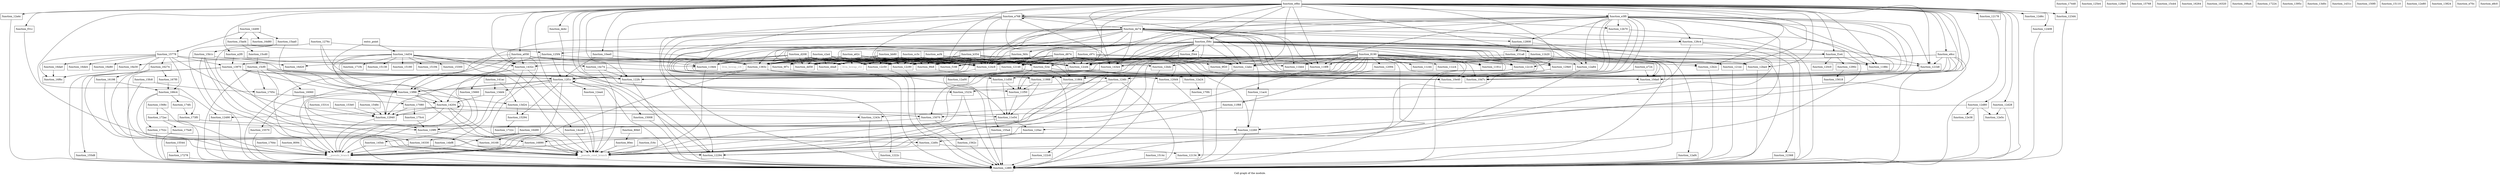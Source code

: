 digraph "Call graph of the module." {
  label="Call graph of the module.";
  node [shape=record];

  Node_function_1191c [label="{function_1191c}"];
  Node_function_11988 [label="{function_11988}"];
  Node_function_123d4 [label="{function_123d4}"];
  Node_function_11ac4 [label="{function_11ac4}"];
  Node_function_11b20 [label="{function_11b20}"];
  Node_function_11bb4 [label="{function_11bb4}"];
  Node_function_12408 [label="{function_12408}"];
  Node_function_11c44 [label="{function_11c44}"];
  Node_function_11cc4 [label="{function_11cc4}"];
  Node_function_121ec [label="{function_121ec}"];
  Node_function_12a24 [label="{function_12a24}"];
  Node_function_f188 [label="{function_f188}"];
  Node_function_f1e4 [label="{function_f1e4}"];
  Node_function_1222c [label="{function_1222c}"];
  Node_function_12b70 [label="{function_12b70}"];
  Node_function_11864 [label="{function_11864}"];
  Node_function_1243c [label="{function_1243c}"];
  Node_function_12148 [label="{function_12148}"];
  Node_function_11d58 [label="{function_11d58}"];
  Node_function_12490 [label="{function_12490}"];
  Node_function_11e54 [label="{function_11e54}"];
  Node_function_124c8 [label="{function_124c8}"];
  Node_function_11f50 [label="{function_11f50}"];
  Node_function_124fc [label="{function_124fc}"];
  Node_function_12a4c [label="{function_12a4c}"];
  Node_function_12260 [label="{function_12260}"];
  Node_function_125e4 [label="{function_125e4}"];
  Node_function_f24c [label="{function_f24c}"];
  Node_function_f31c [label="{function_f31c}"];
  Node_function_f344 [label="{function_f344}"];
  Node_function_11f68 [label="{function_11f68}"];
  Node_function_125f4 [label="{function_125f4}"];
  Node_function_126c4 [label="{function_126c4}"];
  Node_function_12a84 [label="{function_12a84}"];
  Node_function_12294 [label="{function_12294}"];
  Node_function_12abc [label="{function_12abc}"];
  Node_function_122c8 [label="{function_122c8}"];
  Node_function_122fc [label="{function_122fc}"];
  Node_function_12af4 [label="{function_12af4}"];
  Node_function_f40c [label="{function_f40c}"];
  Node_function_12094 [label="{function_12094}"];
  Node_function_f56c [label="{function_f56c}"];
  Node_function_1188c [label="{function_1188c}"];
  Node_function_1276c [label="{function_1276c}"];
  Node_function_12808 [label="{function_12808}"];
  Node_function_120ac [label="{function_120ac}"];
  Node_function_10d7c [label="{function_10d7c}"];
  Node_function_12b2c [label="{function_12b2c}"];
  Node_function_118d4 [label="{function_118d4}"];
  Node_function_128e0 [label="{function_128e0}"];
  Node_function_12178 [label="{function_12178}"];
  Node_function_128f0 [label="{function_128f0}"];
  Node_function_120c0 [label="{function_120c0}"];
  Node_function_1290c [label="{function_1290c}"];
  Node_function_12940 [label="{function_12940}"];
  Node_function_10da0 [label="{function_10da0}"];
  Node_function_10e40 [label="{function_10e40}"];
  Node_function_12368 [label="{function_12368}"];
  Node_function_121b8 [label="{function_121b8}"];
  Node_function_120d4 [label="{function_120d4}"];
  Node_function_129e0 [label="{function_129e0}"];
  Node_function_12134 [label="{function_12134}"];
  Node_function_129f0 [label="{function_129f0}"];
  Node_function_10ee0 [label="{function_10ee0}"];
  Node_function_12ba4 [label="{function_12ba4}"];
  Node_function_118f8 [label="{function_118f8}"];
  Node_function_12a00 [label="{function_12a00}"];
  Node_function_1562c [label="{function_1562c}"];
  Node_function_15660 [label="{function_15660}"];
  Node_function_1568c [label="{function_1568c}"];
  Node_function_15768 [label="{function_15768}"];
  Node_function_15778 [label="{function_15778}"];
  Node_function_15aa0 [label="{function_15aa0}"];
  Node_function_15ad4 [label="{function_15ad4}"];
  Node_function_15b1c [label="{function_15b1c}"];
  Node_function_15cb4 [label="{function_15cb4}"];
  Node_function_15cd0 [label="{function_15cd0}"];
  Node_function_15cf0 [label="{function_15cf0}"];
  Node_function_15fc8 [label="{function_15fc8}"];
  Node_function_16060 [label="{function_16060}"];
  Node_function_16168 [label="{function_16168}"];
  Node_function_16198 [label="{function_16198}"];
  Node_function_16264 [label="{function_16264}"];
  Node_function_16274 [label="{function_16274}"];
  Node_function_16320 [label="{function_16320}"];
  Node_function_16330 [label="{function_16330}"];
  Node_function_16490 [label="{function_16490}"];
  Node_function_166a4 [label="{function_166a4}"];
  Node_function_166c4 [label="{function_166c4}"];
  Node_function_167f0 [label="{function_167f0}"];
  Node_function_16890 [label="{function_16890}"];
  Node_function_16d20 [label="{function_16d20}"];
  Node_function_16d80 [label="{function_16d80}"];
  Node_function_16da0 [label="{function_16da0}"];
  Node_function_16de4 [label="{function_16de4}"];
  Node_function_16e30 [label="{function_16e30}"];
  Node_function_16e80 [label="{function_16e80}"];
  Node_function_16f6c [label="{function_16f6c}"];
  Node_function_1705c [label="{function_1705c}"];
  Node_function_17080 [label="{function_17080}"];
  Node_function_170fc [label="{function_170fc}"];
  Node_function_171f4 [label="{function_171f4}"];
  Node_function_17224 [label="{function_17224}"];
  Node_function_1722c [label="{function_1722c}"];
  Node_function_17278 [label="{function_17278}"];
  Node_function_172ac [label="{function_172ac}"];
  Node_function_173f0 [label="{function_173f0}"];
  Node_function_17448 [label="{function_17448}"];
  Node_function_174fc [label="{function_174fc}"];
  Node_function_1752c [label="{function_1752c}"];
  Node_function_175c4 [label="{function_175c4}"];
  Node_function_175e8 [label="{function_175e8}"];
  Node_function_1764c [label="{function_1764c}"];
  Node_llvm_bswap_i32 [color="gray50", fontcolor="gray50", label="{llvm_bswap_i32}"];
  Node_llvm_bswap_i16 [color="gray50", fontcolor="gray50", label="{llvm_bswap_i16}"];
  Node_function_1395c [label="{function_1395c}"];
  Node_function_13970 [label="{function_13970}"];
  Node_function_13d0c [label="{function_13d0c}"];
  Node_function_13d24 [label="{function_13d24}"];
  Node_function_13dd4 [label="{function_13dd4}"];
  Node_function_13f88 [label="{function_13f88}"];
  Node_function_141ac [label="{function_141ac}"];
  Node_function_14204 [label="{function_14204}"];
  Node_function_1431c [label="{function_1431c}"];
  Node_function_1432c [label="{function_1432c}"];
  Node_function_143e4 [label="{function_143e4}"];
  Node_function_14490 [label="{function_14490}"];
  Node_function_145dc [label="{function_145dc}"];
  Node_function_14cc8 [label="{function_14cc8}"];
  Node_function_14d34 [label="{function_14d34}"];
  Node_function_15008 [label="{function_15008}"];
  Node_function_15070 [label="{function_15070}"];
  Node_function_150f0 [label="{function_150f0}"];
  Node_function_15110 [label="{function_15110}"];
  Node_function_15138 [label="{function_15138}"];
  Node_function_1514c [label="{function_1514c}"];
  Node_function_15180 [label="{function_15180}"];
  Node_function_15194 [label="{function_15194}"];
  Node_function_151a8 [label="{function_151a8}"];
  Node_function_1523c [label="{function_1523c}"];
  Node_function_15294 [label="{function_15294}"];
  Node_function_15300 [label="{function_15300}"];
  Node_function_15314 [label="{function_15314}"];
  Node_function_153e0 [label="{function_153e0}"];
  Node_function_1548c [label="{function_1548c}"];
  Node_function_15544 [label="{function_15544}"];
  Node_function_15570 [label="{function_15570}"];
  Node_function_155a4 [label="{function_155a4}"];
  Node_function_155d8 [label="{function_155d8}"];
  Node_function_15618 [label="{function_15618}"];
  Node_function_14c74 [label="{function_14c74}"];
  Node_function_14bf8 [label="{function_14bf8}"];
  Node_function_12bdc [label="{function_12bdc}"];
  Node_function_12c18 [label="{function_12c18}"];
  Node_function_12c50 [label="{function_12c50}"];
  Node_function_12c90 [label="{function_12c90}"];
  Node_function_12cd4 [label="{function_12cd4}"];
  Node_function_12d0c [label="{function_12d0c}"];
  Node_function_12d28 [label="{function_12d28}"];
  Node_function_12d6c [label="{function_12d6c}"];
  Node_function_12d80 [label="{function_12d80}"];
  Node_function_12e38 [label="{function_12e38}"];
  Node_function_12e5c [label="{function_12e5c}"];
  Node_function_12e80 [label="{function_12e80}"];
  Node_function_12ea4 [label="{function_12ea4}"];
  Node_function_12f1c [label="{function_12f1c}"];
  Node_function_13824 [label="{function_13824}"];
  Node_function_1383c [label="{function_1383c}"];
  Node___pseudo_branch [color="gray50", fontcolor="gray50", label="{__pseudo_branch}"];
  Node___pseudo_cond_branch [color="gray50", fontcolor="gray50", label="{__pseudo_cond_branch}"];
  Node_function_8094 [label="{function_8094}"];
  Node_function_80b0 [label="{function_80b0}"];
  Node_function_80ec [label="{function_80ec}"];
  Node_entry_point [label="{entry_point}"];
  Node_function_8190 [label="{function_8190}"];
  Node_function_9f20 [label="{function_9f20}"];
  Node_function_9f7c [label="{function_9f7c}"];
  Node_function_9fe8 [label="{function_9fe8}"];
  Node_function_a058 [label="{function_a058}"];
  Node_function_a2f0 [label="{function_a2f0}"];
  Node_function_a62c [label="{function_a62c}"];
  Node_function_acf4 [label="{function_acf4}"];
  Node_function_b354 [label="{function_b354}"];
  Node_function_bb80 [label="{function_bb80}"];
  Node_function_c2a4 [label="{function_c2a4}"];
  Node_function_c97c [label="{function_c97c}"];
  Node_function_cc3c [label="{function_cc3c}"];
  Node_function_d208 [label="{function_d208}"];
  Node_function_d674 [label="{function_d674}"];
  Node_function_dd58 [label="{function_dd58}"];
  Node_function_dda8 [label="{function_dda8}"];
  Node_function_de4c [label="{function_de4c}"];
  Node_function_de74 [label="{function_de74}"];
  Node_function_e3f0 [label="{function_e3f0}"];
  Node_function_e70c [label="{function_e70c}"];
  Node_function_e724 [label="{function_e724}"];
  Node_function_e768 [label="{function_e768}"];
  Node_function_e8c0 [label="{function_e8c0}"];
  Node_function_e8cc [label="{function_e8cc}"];
  Node_function_e9bc [label="{function_e9bc}"];
  Node_function_f16c [label="{function_f16c}"];
  Node_function_11988 -> Node_function_11e54;
  Node_function_11988 -> Node_function_11f50;
  Node_function_123d4 -> Node_function_128f0;
  Node_function_11ac4 -> Node_function_12260;
  Node_function_11b20 -> Node_function_124c8;
  Node_function_11b20 -> Node_function_12abc;
  Node_function_11b20 -> Node_function_12af4;
  Node_function_11b20 -> Node_function_128f0;
  Node_function_11b20 -> Node_function_12cd4;
  Node_function_12408 -> Node_function_128f0;
  Node_function_121ec -> Node_function_128f0;
  Node_function_12a24 -> Node_function_170fc;
  Node_function_f1e4 -> Node_function_12148;
  Node_function_f1e4 -> Node_function_120c0;
  Node_function_f1e4 -> Node_function_1290c;
  Node_function_f1e4 -> Node_function_12134;
  Node_function_1222c -> Node_function_128f0;
  Node_function_12b70 -> Node_function_128f0;
  Node_function_11864 -> Node___pseudo_cond_branch;
  Node_function_1243c -> Node_function_128f0;
  Node_function_12148 -> Node_function_122c8;
  Node_function_11d58 -> Node_function_11e54;
  Node_function_11d58 -> Node_function_11f50;
  Node_function_12490 -> Node_function_128f0;
  Node_function_11e54 -> Node_function_120ac;
  Node_function_11e54 -> Node___pseudo_cond_branch;
  Node_function_124c8 -> Node_function_128f0;
  Node_function_11f50 -> Node_function_11e54;
  Node_function_124fc -> Node_function_128f0;
  Node_function_124fc -> Node_function_13f88;
  Node_function_124fc -> Node___pseudo_branch;
  Node_function_12a4c -> Node_function_128f0;
  Node_function_12260 -> Node_function_128f0;
  Node_function_f24c -> Node_function_11864;
  Node_function_f24c -> Node_function_11f50;
  Node_function_f24c -> Node_function_10d7c;
  Node_function_f24c -> Node_function_10da0;
  Node_function_f24c -> Node_function_10e40;
  Node_function_f24c -> Node_function_12a00;
  Node_function_f31c -> Node_function_12294;
  Node_function_f344 -> Node_function_12abc;
  Node_function_f344 -> Node_function_122fc;
  Node_function_f344 -> Node_function_118f8;
  Node_function_f344 -> Node_function_12cd4;
  Node_function_f344 -> Node___pseudo_cond_branch;
  Node_function_11f68 -> Node_function_120ac;
  Node_function_125f4 -> Node_function_13f88;
  Node_function_125f4 -> Node_function_12f1c;
  Node_function_125f4 -> Node_function_1383c;
  Node_function_126c4 -> Node_function_125f4;
  Node_function_126c4 -> Node_function_128f0;
  Node_function_126c4 -> Node_function_12368;
  Node_function_126c4 -> Node_function_1523c;
  Node_function_12a84 -> Node_function_128f0;
  Node_function_12294 -> Node_function_128f0;
  Node_function_12abc -> Node_function_128f0;
  Node_function_122c8 -> Node_function_128f0;
  Node_function_122fc -> Node_function_128f0;
  Node_function_12af4 -> Node_function_128f0;
  Node_function_f40c -> Node_function_11864;
  Node_function_f40c -> Node_function_118d4;
  Node_function_f40c -> Node_function_13970;
  Node_function_f40c -> Node_function_12f1c;
  Node_function_12094 -> Node_function_11f68;
  Node_function_f56c -> Node_function_1191c;
  Node_function_f56c -> Node_function_11b20;
  Node_function_f56c -> Node_function_121ec;
  Node_function_f56c -> Node_function_f188;
  Node_function_f56c -> Node_function_f1e4;
  Node_function_f56c -> Node_function_12148;
  Node_function_f56c -> Node_function_124c8;
  Node_function_f56c -> Node_function_11f50;
  Node_function_f56c -> Node_function_f344;
  Node_function_f56c -> Node_function_12abc;
  Node_function_f56c -> Node_function_122fc;
  Node_function_f56c -> Node_function_f40c;
  Node_function_f56c -> Node_function_10d7c;
  Node_function_f56c -> Node_function_12b2c;
  Node_function_f56c -> Node_function_128f0;
  Node_function_f56c -> Node_function_10da0;
  Node_function_f56c -> Node_function_10e40;
  Node_function_f56c -> Node_function_121b8;
  Node_function_f56c -> Node_function_129e0;
  Node_function_f56c -> Node_function_129f0;
  Node_function_f56c -> Node_function_12ba4;
  Node_function_f56c -> Node_llvm_bswap_i32;
  Node_function_f56c -> Node_function_1432c;
  Node_function_f56c -> Node_function_12bdc;
  Node_function_f56c -> Node_function_12c18;
  Node_function_f56c -> Node_function_12c50;
  Node_function_f56c -> Node_function_12c90;
  Node_function_f56c -> Node_function_12cd4;
  Node_function_f56c -> Node_function_1383c;
  Node_function_f56c -> Node___pseudo_cond_branch;
  Node_function_f56c -> Node_function_dd58;
  Node_function_f56c -> Node_function_dda8;
  Node_function_1276c -> Node_function_125f4;
  Node_function_1276c -> Node_function_122fc;
  Node_function_1276c -> Node_function_128f0;
  Node_function_1276c -> Node_function_1523c;
  Node_function_12808 -> Node_function_151a8;
  Node_function_12808 -> Node___pseudo_branch;
  Node_function_120ac -> Node_function_12d0c;
  Node_function_12b2c -> Node_function_128f0;
  Node_function_118d4 -> Node___pseudo_cond_branch;
  Node_function_12178 -> Node_function_128f0;
  Node_function_1290c -> Node_function_15618;
  Node_function_12940 -> Node___pseudo_branch;
  Node_function_12368 -> Node_function_128f0;
  Node_function_121b8 -> Node_function_128f0;
  Node_function_120d4 -> Node_function_128f0;
  Node_function_129e0 -> Node_function_16890;
  Node_function_129f0 -> Node_function_16890;
  Node_function_10ee0 -> Node_function_118d4;
  Node_function_10ee0 -> Node_function_12f1c;
  Node_function_12ba4 -> Node_function_128f0;
  Node_function_118f8 -> Node___pseudo_cond_branch;
  Node_function_1562c -> Node_function_128f0;
  Node_function_15660 -> Node_function_128f0;
  Node_function_1568c -> Node_function_172ac;
  Node_function_1568c -> Node___pseudo_branch;
  Node_function_15778 -> Node_function_12940;
  Node_function_15778 -> Node_function_16198;
  Node_function_15778 -> Node_function_16274;
  Node_function_15778 -> Node_function_166c4;
  Node_function_15778 -> Node_function_16d20;
  Node_function_15778 -> Node_function_16da0;
  Node_function_15778 -> Node_function_16de4;
  Node_function_15778 -> Node_function_16e80;
  Node_function_15778 -> Node_function_16f6c;
  Node_function_15778 -> Node_function_13970;
  Node_function_15778 -> Node_function_12f1c;
  Node_function_15aa0 -> Node_function_15b1c;
  Node_function_15aa0 -> Node_function_13f88;
  Node_function_15aa0 -> Node___pseudo_cond_branch;
  Node_function_15ad4 -> Node_function_15cd0;
  Node_function_15ad4 -> Node_function_1383c;
  Node_function_15b1c -> Node_function_124c8;
  Node_function_15b1c -> Node_function_16330;
  Node_function_15b1c -> Node___pseudo_branch;
  Node_function_15b1c -> Node___pseudo_cond_branch;
  Node_function_15cd0 -> Node_function_15cf0;
  Node_function_15cf0 -> Node_function_122fc;
  Node_function_15cf0 -> Node_function_128f0;
  Node_function_15cf0 -> Node_function_120d4;
  Node_function_15cf0 -> Node_function_16060;
  Node_function_15cf0 -> Node_function_1705c;
  Node_function_15cf0 -> Node_function_13f88;
  Node_function_15cf0 -> Node_function_12f1c;
  Node_function_15cf0 -> Node___pseudo_branch;
  Node_function_15fc8 -> Node_function_128f0;
  Node_function_15fc8 -> Node_function_1705c;
  Node_function_16060 -> Node_function_129f0;
  Node_function_16168 -> Node___pseudo_cond_branch;
  Node_function_16198 -> Node_function_166c4;
  Node_function_16198 -> Node___pseudo_branch;
  Node_function_16274 -> Node_function_167f0;
  Node_function_16274 -> Node___pseudo_branch;
  Node_function_16274 -> Node___pseudo_cond_branch;
  Node_function_16330 -> Node___pseudo_branch;
  Node_function_16330 -> Node___pseudo_cond_branch;
  Node_function_16490 -> Node_function_16168;
  Node_function_16490 -> Node_function_16330;
  Node_function_16490 -> Node___pseudo_branch;
  Node_function_166c4 -> Node_function_173f0;
  Node_function_166c4 -> Node_function_174fc;
  Node_function_166c4 -> Node_function_1752c;
  Node_function_166c4 -> Node___pseudo_cond_branch;
  Node_function_167f0 -> Node_function_166c4;
  Node_function_16890 -> Node___pseudo_branch;
  Node_function_16890 -> Node___pseudo_cond_branch;
  Node_function_16da0 -> Node_function_16f6c;
  Node_function_16e30 -> Node_function_16f6c;
  Node_function_1705c -> Node_function_17080;
  Node_function_17080 -> Node_function_1243c;
  Node_function_17080 -> Node_function_12940;
  Node_function_17080 -> Node_function_175c4;
  Node_function_17278 -> Node_function_128f0;
  Node_function_172ac -> Node_function_128f0;
  Node_function_172ac -> Node_function_129f0;
  Node_function_172ac -> Node_function_175e8;
  Node_function_173f0 -> Node_function_12260;
  Node_function_17448 -> Node_function_123d4;
  Node_function_174fc -> Node_function_173f0;
  Node_function_1752c -> Node_function_128f0;
  Node_function_1752c -> Node_function_16168;
  Node_function_175c4 -> Node_function_129f0;
  Node_function_175e8 -> Node_function_128f0;
  Node_function_1764c -> Node___pseudo_branch;
  Node_function_13970 -> Node_function_128f0;
  Node_function_13970 -> Node_function_129f0;
  Node_function_13970 -> Node_function_13f88;
  Node_function_13970 -> Node_function_14204;
  Node_function_13970 -> Node_function_155d8;
  Node_function_13970 -> Node_function_12f1c;
  Node_function_13970 -> Node___pseudo_branch;
  Node_function_13d24 -> Node_function_11e54;
  Node_function_13d24 -> Node_function_15294;
  Node_function_13dd4 -> Node_function_14204;
  Node_function_13dd4 -> Node_function_145dc;
  Node_function_13f88 -> Node_function_13d24;
  Node_function_13f88 -> Node_function_14204;
  Node_function_13f88 -> Node_function_15570;
  Node_function_13f88 -> Node___pseudo_branch;
  Node_function_13f88 -> Node___pseudo_cond_branch;
  Node_function_141ac -> Node_function_13d24;
  Node_function_141ac -> Node_function_13dd4;
  Node_function_14204 -> Node_function_12490;
  Node_function_14204 -> Node_function_12940;
  Node_function_14204 -> Node_function_14204;
  Node_function_14204 -> Node_function_15070;
  Node_function_14204 -> Node_function_12d0c;
  Node_function_14204 -> Node___pseudo_branch;
  Node_function_14204 -> Node___pseudo_cond_branch;
  Node_function_1432c -> Node_function_15660;
  Node_function_1432c -> Node_function_14bf8;
  Node_function_1432c -> Node___pseudo_branch;
  Node_function_1432c -> Node___pseudo_cond_branch;
  Node_function_143e4 -> Node_function_15070;
  Node_function_143e4 -> Node_function_155a4;
  Node_function_143e4 -> Node___pseudo_cond_branch;
  Node_function_14490 -> Node_function_15778;
  Node_function_14490 -> Node_function_15aa0;
  Node_function_14490 -> Node_function_15ad4;
  Node_function_14490 -> Node_function_16d80;
  Node_function_145dc -> Node_function_128f0;
  Node_function_145dc -> Node___pseudo_branch;
  Node_function_14cc8 -> Node___pseudo_cond_branch;
  Node_function_14d34 -> Node_function_12940;
  Node_function_14d34 -> Node_function_16e30;
  Node_function_14d34 -> Node_function_171f4;
  Node_function_14d34 -> Node_function_1432c;
  Node_function_14d34 -> Node_function_14cc8;
  Node_function_14d34 -> Node_function_15138;
  Node_function_14d34 -> Node_function_15180;
  Node_function_14d34 -> Node_function_15194;
  Node_function_14d34 -> Node_function_15300;
  Node_function_14d34 -> Node_function_14c74;
  Node_function_14d34 -> Node___pseudo_branch;
  Node_function_14d34 -> Node___pseudo_cond_branch;
  Node_function_15008 -> Node_function_128f0;
  Node_function_15070 -> Node_function_129f0;
  Node_function_15070 -> Node_function_1562c;
  Node_function_1514c -> Node_function_128f0;
  Node_function_151a8 -> Node_function_128f0;
  Node_function_151a8 -> Node_function_129e0;
  Node_function_151a8 -> Node_function_16d20;
  Node_function_1523c -> Node_function_128f0;
  Node_function_1523c -> Node___pseudo_cond_branch;
  Node_function_15294 -> Node_function_1722c;
  Node_function_15314 -> Node_function_12940;
  Node_function_153e0 -> Node_function_12940;
  Node_function_1548c -> Node_function_12940;
  Node_function_15544 -> Node_function_17278;
  Node_function_15570 -> Node_function_128f0;
  Node_function_155a4 -> Node_function_128f0;
  Node_function_155d8 -> Node_function_128f0;
  Node_function_14c74 -> Node_function_122fc;
  Node_function_14c74 -> Node_function_120d4;
  Node_function_14c74 -> Node___pseudo_cond_branch;
  Node_function_14bf8 -> Node___pseudo_branch;
  Node_function_14bf8 -> Node___pseudo_cond_branch;
  Node_function_12bdc -> Node_function_128f0;
  Node_function_12c18 -> Node_function_128f0;
  Node_function_12c50 -> Node_function_128f0;
  Node_function_12c90 -> Node_function_128f0;
  Node_function_12cd4 -> Node_function_128f0;
  Node_function_12d0c -> Node_function_12294;
  Node_function_12d0c -> Node_function_12134;
  Node_function_12d28 -> Node_function_128f0;
  Node_function_12d28 -> Node_function_12e5c;
  Node_function_12d80 -> Node_function_128f0;
  Node_function_12d80 -> Node_function_15070;
  Node_function_12d80 -> Node_function_12e38;
  Node_function_12d80 -> Node_function_12e5c;
  Node_function_12ea4 -> Node___pseudo_cond_branch;
  Node_function_12f1c -> Node_function_128f0;
  Node_function_12f1c -> Node_function_13dd4;
  Node_function_12f1c -> Node_function_13f88;
  Node_function_12f1c -> Node_function_14204;
  Node_function_12f1c -> Node_function_15008;
  Node_function_12f1c -> Node_function_15294;
  Node_function_12f1c -> Node_function_12ea4;
  Node_function_12f1c -> Node_function_12f1c;
  Node_function_12f1c -> Node___pseudo_branch;
  Node_function_1383c -> Node_function_11e54;
  Node_function_1383c -> Node_function_128f0;
  Node_function_1383c -> Node_function_12940;
  Node_function_1383c -> Node_function_12f1c;
  Node_function_1383c -> Node___pseudo_branch;
  Node_function_8094 -> Node___pseudo_branch;
  Node_function_80b0 -> Node_function_80ec;
  Node_function_80ec -> Node___pseudo_cond_branch;
  Node_entry_point -> Node_function_14204;
  Node_entry_point -> Node_function_14d34;
  Node_function_8190 -> Node_function_1191c;
  Node_function_8190 -> Node_function_11988;
  Node_function_8190 -> Node_function_11bb4;
  Node_function_8190 -> Node_function_11c44;
  Node_function_8190 -> Node_function_11cc4;
  Node_function_8190 -> Node_function_121ec;
  Node_function_8190 -> Node_function_f188;
  Node_function_8190 -> Node_function_11864;
  Node_function_8190 -> Node_function_12148;
  Node_function_8190 -> Node_function_11d58;
  Node_function_8190 -> Node_function_124c8;
  Node_function_8190 -> Node_function_12abc;
  Node_function_8190 -> Node_function_122fc;
  Node_function_8190 -> Node_function_12094;
  Node_function_8190 -> Node_function_1188c;
  Node_function_8190 -> Node_function_10d7c;
  Node_function_8190 -> Node_function_12b2c;
  Node_function_8190 -> Node_function_128f0;
  Node_function_8190 -> Node_function_12940;
  Node_function_8190 -> Node_function_10da0;
  Node_function_8190 -> Node_function_10e40;
  Node_function_8190 -> Node_function_129e0;
  Node_function_8190 -> Node_function_129f0;
  Node_function_8190 -> Node_function_12ba4;
  Node_function_8190 -> Node_function_118f8;
  Node_function_8190 -> Node_llvm_bswap_i32;
  Node_function_8190 -> Node_function_143e4;
  Node_function_8190 -> Node_function_12c18;
  Node_function_8190 -> Node_function_12c90;
  Node_function_8190 -> Node_function_12cd4;
  Node_function_8190 -> Node_function_1383c;
  Node_function_8190 -> Node___pseudo_cond_branch;
  Node_function_8190 -> Node_function_9f20;
  Node_function_8190 -> Node_function_9fe8;
  Node_function_9f7c -> Node_function_12a24;
  Node_function_9fe8 -> Node_function_11988;
  Node_function_a058 -> Node_function_118d4;
  Node_function_a058 -> Node_function_128f0;
  Node_function_a058 -> Node_function_121b8;
  Node_function_a058 -> Node_llvm_bswap_i32;
  Node_function_a058 -> Node_function_13f88;
  Node_function_a058 -> Node_function_1432c;
  Node_function_a058 -> Node_function_1383c;
  Node_function_a058 -> Node___pseudo_branch;
  Node_function_a058 -> Node___pseudo_cond_branch;
  Node_function_a2f0 -> Node_function_13970;
  Node_function_a2f0 -> Node_function_1383c;
  Node_function_a62c -> Node_function_f188;
  Node_function_a62c -> Node_function_12148;
  Node_function_a62c -> Node_function_124c8;
  Node_function_a62c -> Node_function_f24c;
  Node_function_a62c -> Node_function_118d4;
  Node_function_a62c -> Node_llvm_bswap_i32;
  Node_function_a62c -> Node_function_12c50;
  Node_function_a62c -> Node_function_12c90;
  Node_function_a62c -> Node_function_12cd4;
  Node_function_a62c -> Node_function_1383c;
  Node_function_a62c -> Node_function_9fe8;
  Node_function_a62c -> Node_function_dd58;
  Node_function_a62c -> Node_function_dda8;
  Node_function_acf4 -> Node_function_f188;
  Node_function_acf4 -> Node_function_12148;
  Node_function_acf4 -> Node_function_124c8;
  Node_function_acf4 -> Node_function_f24c;
  Node_function_acf4 -> Node_llvm_bswap_i32;
  Node_function_acf4 -> Node_function_12c50;
  Node_function_acf4 -> Node_function_12c90;
  Node_function_acf4 -> Node_function_12cd4;
  Node_function_acf4 -> Node_function_1383c;
  Node_function_acf4 -> Node_function_9fe8;
  Node_function_acf4 -> Node_function_dd58;
  Node_function_acf4 -> Node_function_dda8;
  Node_function_b354 -> Node_function_f188;
  Node_function_b354 -> Node_function_12148;
  Node_function_b354 -> Node_function_124c8;
  Node_function_b354 -> Node_function_f24c;
  Node_function_b354 -> Node_function_12abc;
  Node_function_b354 -> Node_function_122fc;
  Node_function_b354 -> Node_llvm_bswap_i32;
  Node_function_b354 -> Node_function_12bdc;
  Node_function_b354 -> Node_function_12c50;
  Node_function_b354 -> Node_function_12c90;
  Node_function_b354 -> Node_function_12cd4;
  Node_function_b354 -> Node_function_12f1c;
  Node_function_b354 -> Node_function_1383c;
  Node_function_b354 -> Node_function_9fe8;
  Node_function_b354 -> Node_function_dd58;
  Node_function_b354 -> Node_function_dda8;
  Node_function_bb80 -> Node_function_f188;
  Node_function_bb80 -> Node_function_12148;
  Node_function_bb80 -> Node_function_124c8;
  Node_function_bb80 -> Node_function_f24c;
  Node_function_bb80 -> Node_llvm_bswap_i32;
  Node_function_bb80 -> Node_function_12c50;
  Node_function_bb80 -> Node_function_12c90;
  Node_function_bb80 -> Node_function_12cd4;
  Node_function_bb80 -> Node_function_1383c;
  Node_function_bb80 -> Node_function_9f7c;
  Node_function_bb80 -> Node_function_9fe8;
  Node_function_bb80 -> Node_function_dd58;
  Node_function_bb80 -> Node_function_dda8;
  Node_function_c2a4 -> Node_function_f188;
  Node_function_c2a4 -> Node_function_12148;
  Node_function_c2a4 -> Node_function_124c8;
  Node_function_c2a4 -> Node_llvm_bswap_i32;
  Node_function_c2a4 -> Node_llvm_bswap_i16;
  Node_function_c2a4 -> Node_function_12c50;
  Node_function_c2a4 -> Node_function_12c90;
  Node_function_c2a4 -> Node_function_12cd4;
  Node_function_c2a4 -> Node_function_1383c;
  Node_function_c2a4 -> Node_function_9f7c;
  Node_function_c2a4 -> Node_function_9fe8;
  Node_function_c2a4 -> Node_function_dd58;
  Node_function_c2a4 -> Node_function_dda8;
  Node_function_c97c -> Node_function_f188;
  Node_function_c97c -> Node_function_12148;
  Node_function_c97c -> Node_function_f24c;
  Node_function_c97c -> Node_function_12a84;
  Node_function_c97c -> Node_function_12abc;
  Node_function_c97c -> Node_llvm_bswap_i32;
  Node_function_c97c -> Node_function_12c18;
  Node_function_c97c -> Node_function_12cd4;
  Node_function_c97c -> Node_function_1383c;
  Node_function_c97c -> Node_function_9fe8;
  Node_function_cc3c -> Node_function_f188;
  Node_function_cc3c -> Node_function_12148;
  Node_function_cc3c -> Node_function_124c8;
  Node_function_cc3c -> Node_function_f24c;
  Node_function_cc3c -> Node_llvm_bswap_i32;
  Node_function_cc3c -> Node_function_12c50;
  Node_function_cc3c -> Node_function_12c90;
  Node_function_cc3c -> Node_function_12cd4;
  Node_function_cc3c -> Node_function_1383c;
  Node_function_cc3c -> Node_function_9fe8;
  Node_function_cc3c -> Node_function_dd58;
  Node_function_cc3c -> Node_function_dda8;
  Node_function_d208 -> Node_function_f188;
  Node_function_d208 -> Node_function_12148;
  Node_function_d208 -> Node_function_124c8;
  Node_function_d208 -> Node_function_10d7c;
  Node_function_d208 -> Node_function_118d4;
  Node_function_d208 -> Node_function_10e40;
  Node_function_d208 -> Node_llvm_bswap_i32;
  Node_function_d208 -> Node_function_12c50;
  Node_function_d208 -> Node_function_12c90;
  Node_function_d208 -> Node_function_12cd4;
  Node_function_d208 -> Node_function_1383c;
  Node_function_d208 -> Node_function_9fe8;
  Node_function_d208 -> Node_function_dd58;
  Node_function_d208 -> Node_function_dda8;
  Node_function_d674 -> Node_function_11bb4;
  Node_function_d674 -> Node_function_12a24;
  Node_function_d674 -> Node_function_f188;
  Node_function_d674 -> Node_function_11864;
  Node_function_d674 -> Node_function_12148;
  Node_function_d674 -> Node_function_124c8;
  Node_function_d674 -> Node_function_12260;
  Node_function_d674 -> Node_function_f24c;
  Node_function_d674 -> Node_function_10d7c;
  Node_function_d674 -> Node_function_118d4;
  Node_function_d674 -> Node_function_10da0;
  Node_function_d674 -> Node_function_10e40;
  Node_function_d674 -> Node_function_120d4;
  Node_function_d674 -> Node_function_12c50;
  Node_function_d674 -> Node_function_12c90;
  Node_function_d674 -> Node_function_12cd4;
  Node_function_d674 -> Node_function_1383c;
  Node_function_d674 -> Node_function_9f20;
  Node_function_d674 -> Node_function_9fe8;
  Node_function_d674 -> Node_function_dd58;
  Node_function_d674 -> Node_function_dda8;
  Node_function_de4c -> Node_function_12294;
  Node_function_de74 -> Node_function_11988;
  Node_function_de74 -> Node_function_11ac4;
  Node_function_de74 -> Node_function_11bb4;
  Node_function_de74 -> Node_function_1222c;
  Node_function_de74 -> Node_function_11864;
  Node_function_de74 -> Node_function_11d58;
  Node_function_de74 -> Node_function_124c8;
  Node_function_de74 -> Node_function_124fc;
  Node_function_de74 -> Node_function_126c4;
  Node_function_de74 -> Node_function_12294;
  Node_function_de74 -> Node_function_1188c;
  Node_function_de74 -> Node_function_12808;
  Node_function_de74 -> Node_function_10d7c;
  Node_function_de74 -> Node_function_12940;
  Node_function_de74 -> Node_function_10da0;
  Node_function_de74 -> Node_function_10e40;
  Node_function_de74 -> Node_function_120d4;
  Node_function_de74 -> Node_function_118f8;
  Node_function_de74 -> Node_function_143e4;
  Node_function_e3f0 -> Node_function_11988;
  Node_function_e3f0 -> Node_function_12b70;
  Node_function_e3f0 -> Node_function_11864;
  Node_function_e3f0 -> Node_function_12148;
  Node_function_e3f0 -> Node_function_124c8;
  Node_function_e3f0 -> Node_function_124fc;
  Node_function_e3f0 -> Node_function_12260;
  Node_function_e3f0 -> Node_function_126c4;
  Node_function_e3f0 -> Node_function_12a84;
  Node_function_e3f0 -> Node_function_12294;
  Node_function_e3f0 -> Node_function_1188c;
  Node_function_e3f0 -> Node_function_12808;
  Node_function_e3f0 -> Node_function_10d7c;
  Node_function_e3f0 -> Node_function_10da0;
  Node_function_e3f0 -> Node_function_10e40;
  Node_function_e3f0 -> Node_function_121b8;
  Node_function_e3f0 -> Node_function_120d4;
  Node_function_e3f0 -> Node_function_118f8;
  Node_function_e3f0 -> Node_function_143e4;
  Node_function_e3f0 -> Node_function_12cd4;
  Node_function_e3f0 -> Node_function_12f1c;
  Node_function_e3f0 -> Node_function_de74;
  Node_function_e724 -> Node_function_10d7c;
  Node_function_e724 -> Node_function_10da0;
  Node_function_e724 -> Node_function_10e40;
  Node_function_e768 -> Node_function_12b70;
  Node_function_e768 -> Node_function_124c8;
  Node_function_e768 -> Node_function_12a84;
  Node_function_e768 -> Node_function_12abc;
  Node_function_e768 -> Node_function_122fc;
  Node_function_e768 -> Node_function_128f0;
  Node_function_e768 -> Node_function_143e4;
  Node_function_e768 -> Node_function_12c90;
  Node_function_e768 -> Node_function_12cd4;
  Node_function_e768 -> Node_function_de74;
  Node_function_e768 -> Node_function_e768;
  Node_function_e8cc -> Node_function_1243c;
  Node_function_e8cc -> Node_function_10d7c;
  Node_function_e8cc -> Node_function_10da0;
  Node_function_e8cc -> Node_function_10e40;
  Node_function_e8cc -> Node_function_121b8;
  Node_function_e8cc -> Node_function_120d4;
  Node_function_e8cc -> Node_function_1432c;
  Node_function_e8cc -> Node_function_143e4;
  Node_function_e9bc -> Node_function_123d4;
  Node_function_e9bc -> Node_function_11b20;
  Node_function_e9bc -> Node_function_12408;
  Node_function_e9bc -> Node_function_121ec;
  Node_function_e9bc -> Node_function_f188;
  Node_function_e9bc -> Node_function_f1e4;
  Node_function_e9bc -> Node_function_11864;
  Node_function_e9bc -> Node_function_12490;
  Node_function_e9bc -> Node_function_124c8;
  Node_function_e9bc -> Node_function_11f50;
  Node_function_e9bc -> Node_function_12a4c;
  Node_function_e9bc -> Node_function_f24c;
  Node_function_e9bc -> Node_function_f31c;
  Node_function_e9bc -> Node_function_12294;
  Node_function_e9bc -> Node_function_12abc;
  Node_function_e9bc -> Node_function_122fc;
  Node_function_e9bc -> Node_function_f56c;
  Node_function_e9bc -> Node_function_1188c;
  Node_function_e9bc -> Node_function_10d7c;
  Node_function_e9bc -> Node_function_12b2c;
  Node_function_e9bc -> Node_function_12178;
  Node_function_e9bc -> Node_function_128f0;
  Node_function_e9bc -> Node_function_10da0;
  Node_function_e9bc -> Node_function_10e40;
  Node_function_e9bc -> Node_function_121b8;
  Node_function_e9bc -> Node_function_10ee0;
  Node_function_e9bc -> Node_function_12ba4;
  Node_function_e9bc -> Node_function_118f8;
  Node_function_e9bc -> Node_function_1432c;
  Node_function_e9bc -> Node_function_143e4;
  Node_function_e9bc -> Node_function_12c18;
  Node_function_e9bc -> Node_function_12cd4;
  Node_function_e9bc -> Node_function_12d28;
  Node_function_e9bc -> Node_function_12d6c;
  Node_function_e9bc -> Node_function_12d80;
  Node_function_e9bc -> Node___pseudo_cond_branch;
  Node_function_e9bc -> Node_function_a058;
  Node_function_e9bc -> Node_function_a2f0;
  Node_function_e9bc -> Node_function_de4c;
  Node_function_e9bc -> Node_function_e3f0;
  Node_function_e9bc -> Node_function_e768;
  Node_function_e9bc -> Node_function_e8cc;
  Node_function_f16c -> Node___pseudo_cond_branch;
}
